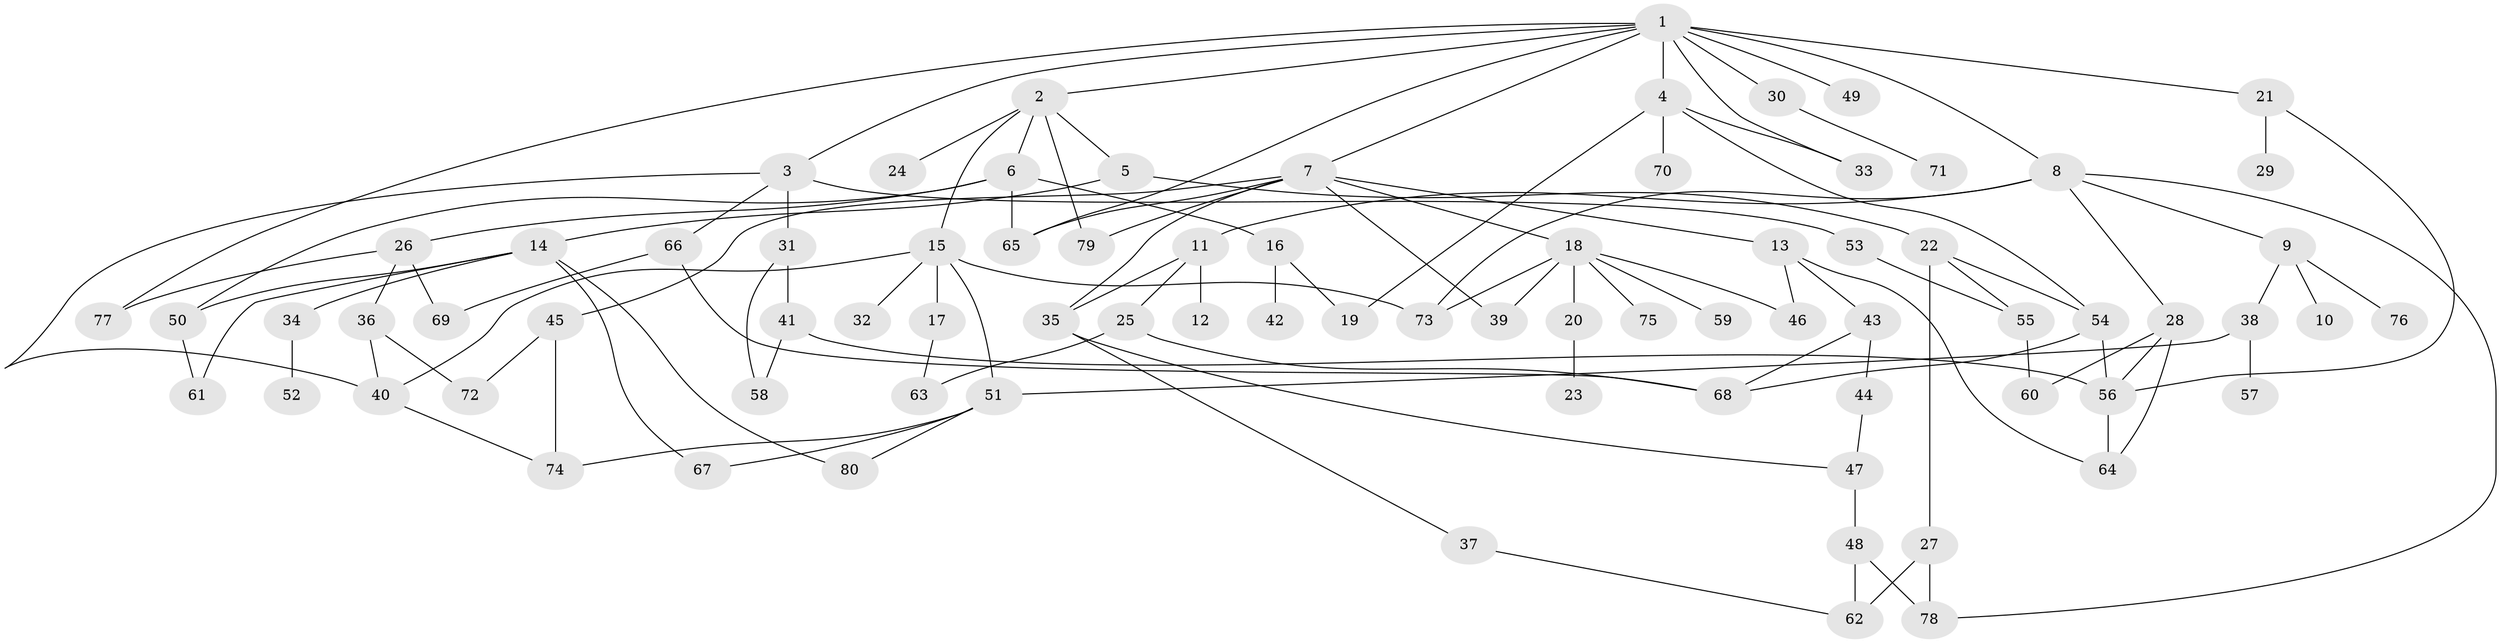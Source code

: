 // coarse degree distribution, {11: 0.02, 6: 0.06, 5: 0.14, 7: 0.04, 3: 0.18, 9: 0.02, 8: 0.02, 1: 0.28, 4: 0.1, 2: 0.14}
// Generated by graph-tools (version 1.1) at 2025/51/02/27/25 19:51:37]
// undirected, 80 vertices, 119 edges
graph export_dot {
graph [start="1"]
  node [color=gray90,style=filled];
  1;
  2;
  3;
  4;
  5;
  6;
  7;
  8;
  9;
  10;
  11;
  12;
  13;
  14;
  15;
  16;
  17;
  18;
  19;
  20;
  21;
  22;
  23;
  24;
  25;
  26;
  27;
  28;
  29;
  30;
  31;
  32;
  33;
  34;
  35;
  36;
  37;
  38;
  39;
  40;
  41;
  42;
  43;
  44;
  45;
  46;
  47;
  48;
  49;
  50;
  51;
  52;
  53;
  54;
  55;
  56;
  57;
  58;
  59;
  60;
  61;
  62;
  63;
  64;
  65;
  66;
  67;
  68;
  69;
  70;
  71;
  72;
  73;
  74;
  75;
  76;
  77;
  78;
  79;
  80;
  1 -- 2;
  1 -- 3;
  1 -- 4;
  1 -- 7;
  1 -- 8;
  1 -- 21;
  1 -- 30;
  1 -- 49;
  1 -- 77;
  1 -- 65;
  1 -- 33;
  2 -- 5;
  2 -- 6;
  2 -- 15;
  2 -- 24;
  2 -- 79;
  3 -- 31;
  3 -- 53;
  3 -- 66;
  3 -- 40;
  4 -- 33;
  4 -- 54;
  4 -- 70;
  4 -- 19;
  5 -- 14;
  5 -- 22;
  6 -- 16;
  6 -- 26;
  6 -- 50;
  6 -- 65;
  7 -- 13;
  7 -- 18;
  7 -- 35;
  7 -- 39;
  7 -- 45;
  7 -- 65;
  7 -- 79;
  8 -- 9;
  8 -- 11;
  8 -- 28;
  8 -- 73;
  8 -- 78;
  9 -- 10;
  9 -- 38;
  9 -- 76;
  11 -- 12;
  11 -- 25;
  11 -- 35;
  13 -- 43;
  13 -- 64;
  13 -- 46;
  14 -- 34;
  14 -- 61;
  14 -- 67;
  14 -- 50;
  14 -- 80;
  15 -- 17;
  15 -- 32;
  15 -- 51;
  15 -- 40;
  15 -- 73;
  16 -- 19;
  16 -- 42;
  17 -- 63;
  18 -- 20;
  18 -- 46;
  18 -- 59;
  18 -- 75;
  18 -- 39;
  18 -- 73;
  20 -- 23;
  21 -- 29;
  21 -- 56;
  22 -- 27;
  22 -- 55;
  22 -- 54;
  25 -- 68;
  25 -- 63;
  26 -- 36;
  26 -- 77;
  26 -- 69;
  27 -- 62;
  27 -- 78;
  28 -- 60;
  28 -- 56;
  28 -- 64;
  30 -- 71;
  31 -- 41;
  31 -- 58;
  34 -- 52;
  35 -- 37;
  35 -- 47;
  36 -- 40;
  36 -- 72;
  37 -- 62;
  38 -- 51;
  38 -- 57;
  40 -- 74;
  41 -- 56;
  41 -- 58;
  43 -- 44;
  43 -- 68;
  44 -- 47;
  45 -- 72;
  45 -- 74;
  47 -- 48;
  48 -- 78;
  48 -- 62;
  50 -- 61;
  51 -- 67;
  51 -- 80;
  51 -- 74;
  53 -- 55;
  54 -- 68;
  54 -- 56;
  55 -- 60;
  56 -- 64;
  66 -- 69;
  66 -- 68;
}
